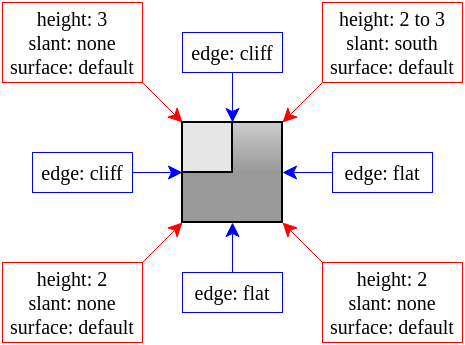 <mxfile version="24.4.13" type="device">
  <diagram name="Page-1" id="shpI5IU_sjdi3aCb6BE0">
    <mxGraphModel dx="574" dy="334" grid="1" gridSize="5" guides="1" tooltips="1" connect="1" arrows="1" fold="1" page="1" pageScale="1" pageWidth="850" pageHeight="1100" math="0" shadow="0">
      <root>
        <mxCell id="0" />
        <mxCell id="1" parent="0" />
        <mxCell id="LBV8GAC3TEV-P_CkQGag-3" value="" style="whiteSpace=wrap;html=1;aspect=fixed;strokeColor=none;fillColor=#CCCCCC;gradientColor=#999999;" parent="1" vertex="1">
          <mxGeometry x="465" y="400" width="25" height="25" as="geometry" />
        </mxCell>
        <mxCell id="LBV8GAC3TEV-P_CkQGag-4" value="" style="rounded=0;whiteSpace=wrap;html=1;strokeColor=#999999;fillColor=#999999;" parent="1" vertex="1">
          <mxGeometry x="440" y="425" width="50" height="25" as="geometry" />
        </mxCell>
        <mxCell id="LBV8GAC3TEV-P_CkQGag-2" value="" style="whiteSpace=wrap;html=1;aspect=fixed;strokeColor=default;fillColor=#E6E6E6;" parent="1" vertex="1">
          <mxGeometry x="440" y="400" width="25" height="25" as="geometry" />
        </mxCell>
        <mxCell id="LBV8GAC3TEV-P_CkQGag-1" value="" style="whiteSpace=wrap;html=1;aspect=fixed;fillColor=none;" parent="1" vertex="1">
          <mxGeometry x="440" y="400" width="50" height="50" as="geometry" />
        </mxCell>
        <mxCell id="LBV8GAC3TEV-P_CkQGag-11" style="rounded=0;orthogonalLoop=1;jettySize=auto;html=1;exitX=1;exitY=1;exitDx=0;exitDy=0;entryX=0;entryY=0;entryDx=0;entryDy=0;strokeColor=#FF0000;strokeWidth=0.5;" parent="1" source="LBV8GAC3TEV-P_CkQGag-10" target="LBV8GAC3TEV-P_CkQGag-1" edge="1">
          <mxGeometry relative="1" as="geometry" />
        </mxCell>
        <mxCell id="LBV8GAC3TEV-P_CkQGag-10" value="height: 3&lt;br style=&quot;font-size: 10px;&quot;&gt;slant: none&lt;br style=&quot;font-size: 10px;&quot;&gt;surface: default" style="whiteSpace=wrap;html=1;fontFamily=&quot;Latin Mono Regular 12&quot;;fontSize=10;fillColor=none;strokeWidth=0.5;strokeColor=#FF0000;" parent="1" vertex="1">
          <mxGeometry x="350" y="340" width="70" height="40" as="geometry" />
        </mxCell>
        <mxCell id="LBV8GAC3TEV-P_CkQGag-12" value="height: 2&lt;br style=&quot;font-size: 10px;&quot;&gt;slant: none&lt;br style=&quot;font-size: 10px;&quot;&gt;surface: default" style="whiteSpace=wrap;html=1;fontFamily=&quot;Latin Mono Regular 12&quot;;fontSize=10;fillColor=none;strokeWidth=0.5;strokeColor=#FF0000;" parent="1" vertex="1">
          <mxGeometry x="350" y="470" width="70" height="40" as="geometry" />
        </mxCell>
        <mxCell id="LBV8GAC3TEV-P_CkQGag-14" style="rounded=0;orthogonalLoop=1;jettySize=auto;html=1;exitX=1;exitY=0;exitDx=0;exitDy=0;entryX=0;entryY=0;entryDx=0;entryDy=0;strokeColor=#FF0000;strokeWidth=0.5;" parent="1" source="LBV8GAC3TEV-P_CkQGag-12" edge="1">
          <mxGeometry relative="1" as="geometry">
            <mxPoint x="420" y="430" as="sourcePoint" />
            <mxPoint x="440" y="450" as="targetPoint" />
          </mxGeometry>
        </mxCell>
        <mxCell id="LBV8GAC3TEV-P_CkQGag-15" value="height: 2&lt;br style=&quot;font-size: 10px;&quot;&gt;slant: none&lt;br style=&quot;font-size: 10px;&quot;&gt;surface: default" style="whiteSpace=wrap;html=1;fontFamily=&quot;Latin Mono Regular 12&quot;;fontSize=10;fillColor=none;strokeWidth=0.5;strokeColor=#FF0000;" parent="1" vertex="1">
          <mxGeometry x="510" y="470" width="70" height="40" as="geometry" />
        </mxCell>
        <mxCell id="LBV8GAC3TEV-P_CkQGag-16" style="rounded=0;orthogonalLoop=1;jettySize=auto;html=1;exitX=0;exitY=0;exitDx=0;exitDy=0;entryX=0;entryY=0;entryDx=0;entryDy=0;strokeColor=#FF0000;strokeWidth=0.5;" parent="1" source="LBV8GAC3TEV-P_CkQGag-15" edge="1">
          <mxGeometry relative="1" as="geometry">
            <mxPoint x="470" y="470" as="sourcePoint" />
            <mxPoint x="490" y="450" as="targetPoint" />
          </mxGeometry>
        </mxCell>
        <mxCell id="LBV8GAC3TEV-P_CkQGag-17" value="height: 2 to 3&lt;br style=&quot;font-size: 10px;&quot;&gt;slant: south&lt;br style=&quot;font-size: 10px;&quot;&gt;surface: default" style="whiteSpace=wrap;html=1;fontFamily=&quot;Latin Mono Regular 12&quot;;fontSize=10;fillColor=none;strokeWidth=0.5;strokeColor=#FF0000;" parent="1" vertex="1">
          <mxGeometry x="510" y="340" width="70" height="40" as="geometry" />
        </mxCell>
        <mxCell id="LBV8GAC3TEV-P_CkQGag-19" style="rounded=0;orthogonalLoop=1;jettySize=auto;html=1;exitX=0;exitY=1;exitDx=0;exitDy=0;entryX=0;entryY=0;entryDx=0;entryDy=0;strokeColor=#FF0000;strokeWidth=0.5;" parent="1" source="LBV8GAC3TEV-P_CkQGag-17" edge="1">
          <mxGeometry relative="1" as="geometry">
            <mxPoint x="510" y="420" as="sourcePoint" />
            <mxPoint x="490" y="400" as="targetPoint" />
          </mxGeometry>
        </mxCell>
        <mxCell id="LBV8GAC3TEV-P_CkQGag-22" style="edgeStyle=orthogonalEdgeStyle;rounded=0;orthogonalLoop=1;jettySize=auto;html=1;exitX=0.5;exitY=1;exitDx=0;exitDy=0;entryX=0.5;entryY=0;entryDx=0;entryDy=0;strokeWidth=0.5;strokeColor=#0000FF;" parent="1" source="LBV8GAC3TEV-P_CkQGag-20" target="LBV8GAC3TEV-P_CkQGag-1" edge="1">
          <mxGeometry relative="1" as="geometry" />
        </mxCell>
        <mxCell id="LBV8GAC3TEV-P_CkQGag-20" value="edge: cliff" style="whiteSpace=wrap;html=1;fontFamily=&quot;Latin Mono Regular 12&quot;;fontSize=10;fillColor=none;strokeWidth=0.5;strokeColor=#0000FF;" parent="1" vertex="1">
          <mxGeometry x="440" y="355" width="50" height="20" as="geometry" />
        </mxCell>
        <mxCell id="LBV8GAC3TEV-P_CkQGag-27" style="edgeStyle=orthogonalEdgeStyle;rounded=0;orthogonalLoop=1;jettySize=auto;html=1;exitX=1;exitY=0.5;exitDx=0;exitDy=0;entryX=0;entryY=0.5;entryDx=0;entryDy=0;strokeColor=#0000FF;strokeWidth=0.5;" parent="1" source="LBV8GAC3TEV-P_CkQGag-23" target="LBV8GAC3TEV-P_CkQGag-1" edge="1">
          <mxGeometry relative="1" as="geometry" />
        </mxCell>
        <mxCell id="LBV8GAC3TEV-P_CkQGag-23" value="edge: cliff" style="whiteSpace=wrap;html=1;fontFamily=&quot;Latin Mono Regular 12&quot;;fontSize=10;fillColor=none;strokeWidth=0.5;strokeColor=#0000FF;" parent="1" vertex="1">
          <mxGeometry x="365" y="415" width="50" height="20" as="geometry" />
        </mxCell>
        <mxCell id="LBV8GAC3TEV-P_CkQGag-24" value="edge: flat" style="whiteSpace=wrap;html=1;fontFamily=&quot;Latin Mono Regular 12&quot;;fontSize=10;fillColor=none;strokeWidth=0.5;strokeColor=#0000FF;" parent="1" vertex="1">
          <mxGeometry x="440" y="475" width="50" height="20" as="geometry" />
        </mxCell>
        <mxCell id="LBV8GAC3TEV-P_CkQGag-25" value="edge: flat" style="whiteSpace=wrap;html=1;fontFamily=&quot;Latin Mono Regular 12&quot;;fontSize=10;fillColor=none;strokeWidth=0.5;strokeColor=#0000FF;" parent="1" vertex="1">
          <mxGeometry x="515" y="415" width="50" height="20" as="geometry" />
        </mxCell>
        <mxCell id="LBV8GAC3TEV-P_CkQGag-30" style="edgeStyle=orthogonalEdgeStyle;rounded=0;orthogonalLoop=1;jettySize=auto;html=1;exitX=0.5;exitY=0;exitDx=0;exitDy=0;entryX=0.5;entryY=0;entryDx=0;entryDy=0;strokeWidth=0.5;strokeColor=#0000FF;" parent="1" source="LBV8GAC3TEV-P_CkQGag-24" edge="1">
          <mxGeometry relative="1" as="geometry">
            <mxPoint x="465" y="425" as="sourcePoint" />
            <mxPoint x="465" y="450" as="targetPoint" />
          </mxGeometry>
        </mxCell>
        <mxCell id="LBV8GAC3TEV-P_CkQGag-31" style="edgeStyle=orthogonalEdgeStyle;rounded=0;orthogonalLoop=1;jettySize=auto;html=1;exitX=0;exitY=0.5;exitDx=0;exitDy=0;entryX=0.5;entryY=0;entryDx=0;entryDy=0;strokeWidth=0.5;strokeColor=#0000FF;" parent="1" source="LBV8GAC3TEV-P_CkQGag-25" edge="1">
          <mxGeometry relative="1" as="geometry">
            <mxPoint x="490" y="400" as="sourcePoint" />
            <mxPoint x="490" y="425" as="targetPoint" />
          </mxGeometry>
        </mxCell>
      </root>
    </mxGraphModel>
  </diagram>
</mxfile>
